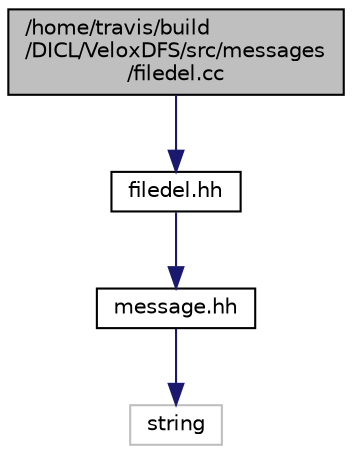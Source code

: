 digraph "/home/travis/build/DICL/VeloxDFS/src/messages/filedel.cc"
{
  edge [fontname="Helvetica",fontsize="10",labelfontname="Helvetica",labelfontsize="10"];
  node [fontname="Helvetica",fontsize="10",shape=record];
  Node1 [label="/home/travis/build\l/DICL/VeloxDFS/src/messages\l/filedel.cc",height=0.2,width=0.4,color="black", fillcolor="grey75", style="filled" fontcolor="black"];
  Node1 -> Node2 [color="midnightblue",fontsize="10",style="solid",fontname="Helvetica"];
  Node2 [label="filedel.hh",height=0.2,width=0.4,color="black", fillcolor="white", style="filled",URL="$filedel_8hh.html"];
  Node2 -> Node3 [color="midnightblue",fontsize="10",style="solid",fontname="Helvetica"];
  Node3 [label="message.hh",height=0.2,width=0.4,color="black", fillcolor="white", style="filled",URL="$message_8hh.html"];
  Node3 -> Node4 [color="midnightblue",fontsize="10",style="solid",fontname="Helvetica"];
  Node4 [label="string",height=0.2,width=0.4,color="grey75", fillcolor="white", style="filled"];
}
